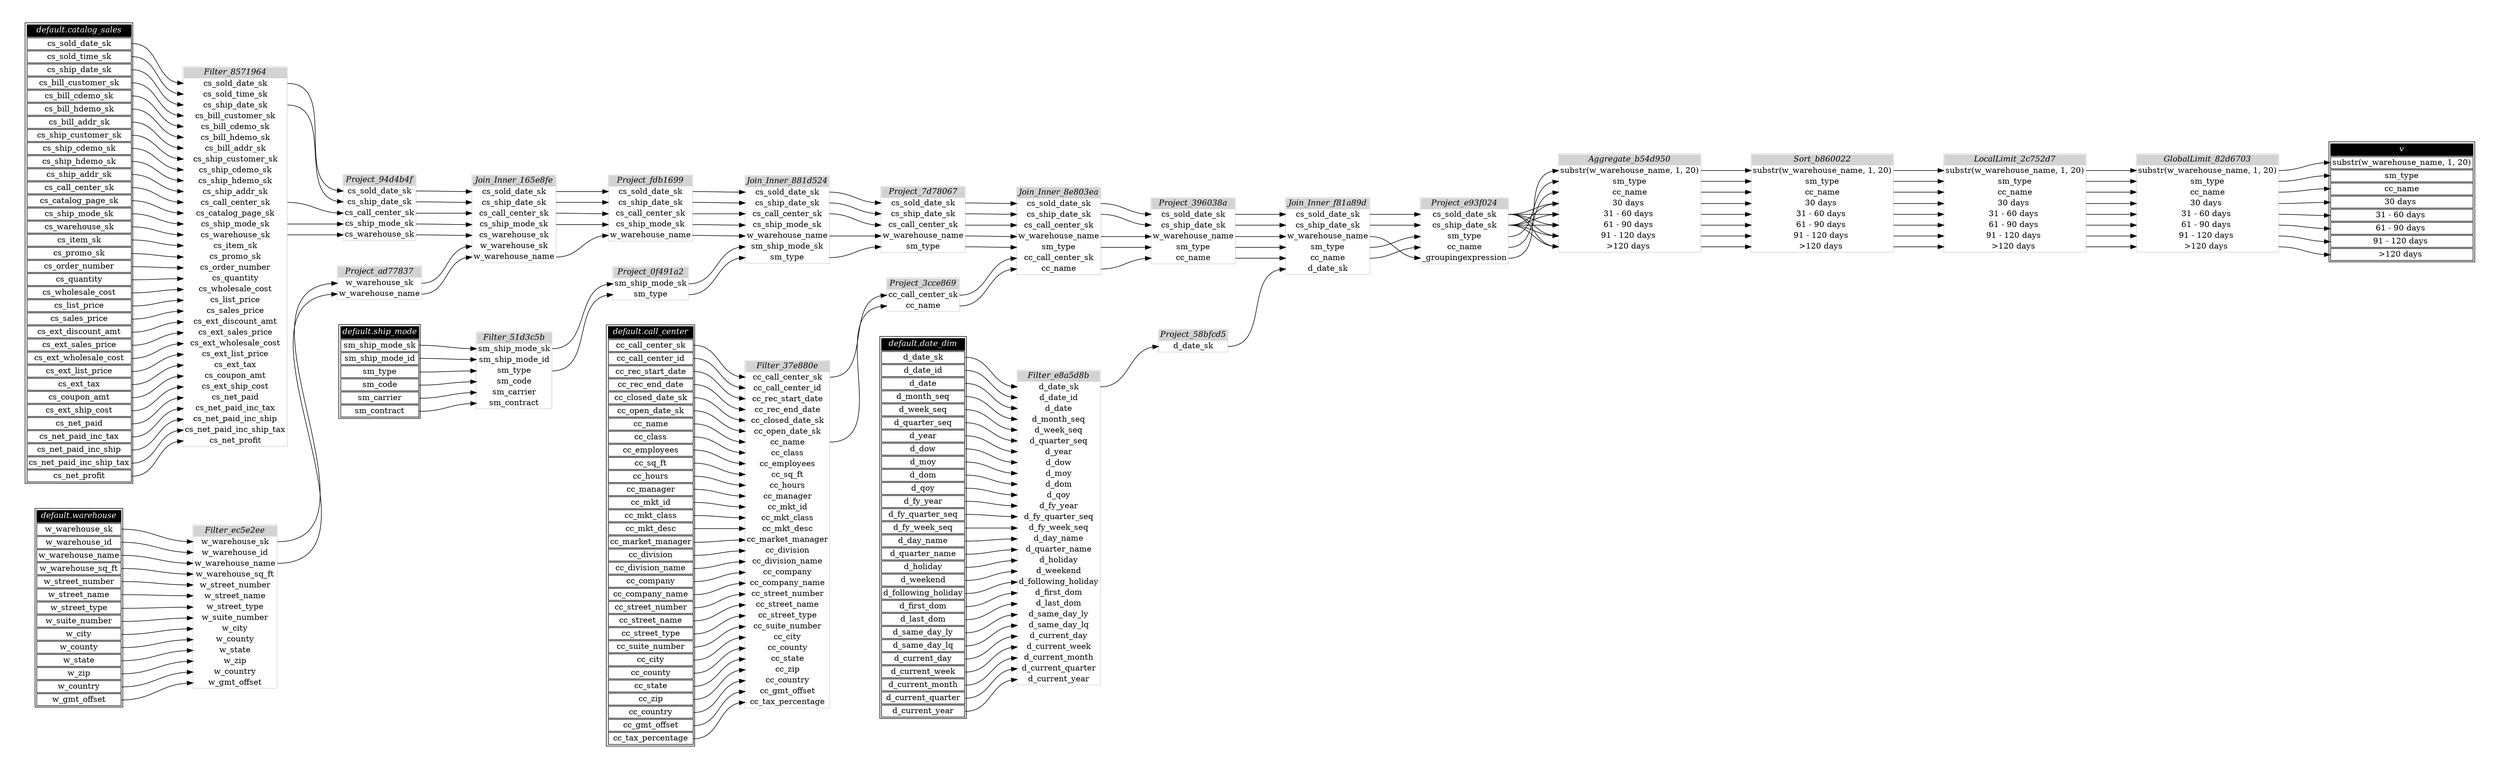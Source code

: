 // Automatically generated by TPCDSFlowTestSuite


digraph {
  graph [pad="0.5" nodesep="0.5" ranksep="1" fontname="Helvetica" rankdir=LR];
  node [shape=plaintext]

  
"Aggregate_b54d950" [label=<
<table color="lightgray" border="1" cellborder="0" cellspacing="0">
  <tr><td bgcolor="lightgray" port="nodeName"><i>Aggregate_b54d950</i></td></tr>
  <tr><td port="0">substr(w_warehouse_name, 1, 20)</td></tr>
<tr><td port="1">sm_type</td></tr>
<tr><td port="2">cc_name</td></tr>
<tr><td port="3">30 days </td></tr>
<tr><td port="4">31 - 60 days </td></tr>
<tr><td port="5">61 - 90 days </td></tr>
<tr><td port="6">91 - 120 days </td></tr>
<tr><td port="7">&gt;120 days </td></tr>
</table>>];
     

"Filter_37e880e" [label=<
<table color="lightgray" border="1" cellborder="0" cellspacing="0">
  <tr><td bgcolor="lightgray" port="nodeName"><i>Filter_37e880e</i></td></tr>
  <tr><td port="0">cc_call_center_sk</td></tr>
<tr><td port="1">cc_call_center_id</td></tr>
<tr><td port="2">cc_rec_start_date</td></tr>
<tr><td port="3">cc_rec_end_date</td></tr>
<tr><td port="4">cc_closed_date_sk</td></tr>
<tr><td port="5">cc_open_date_sk</td></tr>
<tr><td port="6">cc_name</td></tr>
<tr><td port="7">cc_class</td></tr>
<tr><td port="8">cc_employees</td></tr>
<tr><td port="9">cc_sq_ft</td></tr>
<tr><td port="10">cc_hours</td></tr>
<tr><td port="11">cc_manager</td></tr>
<tr><td port="12">cc_mkt_id</td></tr>
<tr><td port="13">cc_mkt_class</td></tr>
<tr><td port="14">cc_mkt_desc</td></tr>
<tr><td port="15">cc_market_manager</td></tr>
<tr><td port="16">cc_division</td></tr>
<tr><td port="17">cc_division_name</td></tr>
<tr><td port="18">cc_company</td></tr>
<tr><td port="19">cc_company_name</td></tr>
<tr><td port="20">cc_street_number</td></tr>
<tr><td port="21">cc_street_name</td></tr>
<tr><td port="22">cc_street_type</td></tr>
<tr><td port="23">cc_suite_number</td></tr>
<tr><td port="24">cc_city</td></tr>
<tr><td port="25">cc_county</td></tr>
<tr><td port="26">cc_state</td></tr>
<tr><td port="27">cc_zip</td></tr>
<tr><td port="28">cc_country</td></tr>
<tr><td port="29">cc_gmt_offset</td></tr>
<tr><td port="30">cc_tax_percentage</td></tr>
</table>>];
     

"Filter_51d3c5b" [label=<
<table color="lightgray" border="1" cellborder="0" cellspacing="0">
  <tr><td bgcolor="lightgray" port="nodeName"><i>Filter_51d3c5b</i></td></tr>
  <tr><td port="0">sm_ship_mode_sk</td></tr>
<tr><td port="1">sm_ship_mode_id</td></tr>
<tr><td port="2">sm_type</td></tr>
<tr><td port="3">sm_code</td></tr>
<tr><td port="4">sm_carrier</td></tr>
<tr><td port="5">sm_contract</td></tr>
</table>>];
     

"Filter_8571964" [label=<
<table color="lightgray" border="1" cellborder="0" cellspacing="0">
  <tr><td bgcolor="lightgray" port="nodeName"><i>Filter_8571964</i></td></tr>
  <tr><td port="0">cs_sold_date_sk</td></tr>
<tr><td port="1">cs_sold_time_sk</td></tr>
<tr><td port="2">cs_ship_date_sk</td></tr>
<tr><td port="3">cs_bill_customer_sk</td></tr>
<tr><td port="4">cs_bill_cdemo_sk</td></tr>
<tr><td port="5">cs_bill_hdemo_sk</td></tr>
<tr><td port="6">cs_bill_addr_sk</td></tr>
<tr><td port="7">cs_ship_customer_sk</td></tr>
<tr><td port="8">cs_ship_cdemo_sk</td></tr>
<tr><td port="9">cs_ship_hdemo_sk</td></tr>
<tr><td port="10">cs_ship_addr_sk</td></tr>
<tr><td port="11">cs_call_center_sk</td></tr>
<tr><td port="12">cs_catalog_page_sk</td></tr>
<tr><td port="13">cs_ship_mode_sk</td></tr>
<tr><td port="14">cs_warehouse_sk</td></tr>
<tr><td port="15">cs_item_sk</td></tr>
<tr><td port="16">cs_promo_sk</td></tr>
<tr><td port="17">cs_order_number</td></tr>
<tr><td port="18">cs_quantity</td></tr>
<tr><td port="19">cs_wholesale_cost</td></tr>
<tr><td port="20">cs_list_price</td></tr>
<tr><td port="21">cs_sales_price</td></tr>
<tr><td port="22">cs_ext_discount_amt</td></tr>
<tr><td port="23">cs_ext_sales_price</td></tr>
<tr><td port="24">cs_ext_wholesale_cost</td></tr>
<tr><td port="25">cs_ext_list_price</td></tr>
<tr><td port="26">cs_ext_tax</td></tr>
<tr><td port="27">cs_coupon_amt</td></tr>
<tr><td port="28">cs_ext_ship_cost</td></tr>
<tr><td port="29">cs_net_paid</td></tr>
<tr><td port="30">cs_net_paid_inc_tax</td></tr>
<tr><td port="31">cs_net_paid_inc_ship</td></tr>
<tr><td port="32">cs_net_paid_inc_ship_tax</td></tr>
<tr><td port="33">cs_net_profit</td></tr>
</table>>];
     

"Filter_e8a5d8b" [label=<
<table color="lightgray" border="1" cellborder="0" cellspacing="0">
  <tr><td bgcolor="lightgray" port="nodeName"><i>Filter_e8a5d8b</i></td></tr>
  <tr><td port="0">d_date_sk</td></tr>
<tr><td port="1">d_date_id</td></tr>
<tr><td port="2">d_date</td></tr>
<tr><td port="3">d_month_seq</td></tr>
<tr><td port="4">d_week_seq</td></tr>
<tr><td port="5">d_quarter_seq</td></tr>
<tr><td port="6">d_year</td></tr>
<tr><td port="7">d_dow</td></tr>
<tr><td port="8">d_moy</td></tr>
<tr><td port="9">d_dom</td></tr>
<tr><td port="10">d_qoy</td></tr>
<tr><td port="11">d_fy_year</td></tr>
<tr><td port="12">d_fy_quarter_seq</td></tr>
<tr><td port="13">d_fy_week_seq</td></tr>
<tr><td port="14">d_day_name</td></tr>
<tr><td port="15">d_quarter_name</td></tr>
<tr><td port="16">d_holiday</td></tr>
<tr><td port="17">d_weekend</td></tr>
<tr><td port="18">d_following_holiday</td></tr>
<tr><td port="19">d_first_dom</td></tr>
<tr><td port="20">d_last_dom</td></tr>
<tr><td port="21">d_same_day_ly</td></tr>
<tr><td port="22">d_same_day_lq</td></tr>
<tr><td port="23">d_current_day</td></tr>
<tr><td port="24">d_current_week</td></tr>
<tr><td port="25">d_current_month</td></tr>
<tr><td port="26">d_current_quarter</td></tr>
<tr><td port="27">d_current_year</td></tr>
</table>>];
     

"Filter_ec5e2ee" [label=<
<table color="lightgray" border="1" cellborder="0" cellspacing="0">
  <tr><td bgcolor="lightgray" port="nodeName"><i>Filter_ec5e2ee</i></td></tr>
  <tr><td port="0">w_warehouse_sk</td></tr>
<tr><td port="1">w_warehouse_id</td></tr>
<tr><td port="2">w_warehouse_name</td></tr>
<tr><td port="3">w_warehouse_sq_ft</td></tr>
<tr><td port="4">w_street_number</td></tr>
<tr><td port="5">w_street_name</td></tr>
<tr><td port="6">w_street_type</td></tr>
<tr><td port="7">w_suite_number</td></tr>
<tr><td port="8">w_city</td></tr>
<tr><td port="9">w_county</td></tr>
<tr><td port="10">w_state</td></tr>
<tr><td port="11">w_zip</td></tr>
<tr><td port="12">w_country</td></tr>
<tr><td port="13">w_gmt_offset</td></tr>
</table>>];
     

"GlobalLimit_82d6703" [label=<
<table color="lightgray" border="1" cellborder="0" cellspacing="0">
  <tr><td bgcolor="lightgray" port="nodeName"><i>GlobalLimit_82d6703</i></td></tr>
  <tr><td port="0">substr(w_warehouse_name, 1, 20)</td></tr>
<tr><td port="1">sm_type</td></tr>
<tr><td port="2">cc_name</td></tr>
<tr><td port="3">30 days </td></tr>
<tr><td port="4">31 - 60 days </td></tr>
<tr><td port="5">61 - 90 days </td></tr>
<tr><td port="6">91 - 120 days </td></tr>
<tr><td port="7">&gt;120 days </td></tr>
</table>>];
     

"Join_Inner_165e8fe" [label=<
<table color="lightgray" border="1" cellborder="0" cellspacing="0">
  <tr><td bgcolor="lightgray" port="nodeName"><i>Join_Inner_165e8fe</i></td></tr>
  <tr><td port="0">cs_sold_date_sk</td></tr>
<tr><td port="1">cs_ship_date_sk</td></tr>
<tr><td port="2">cs_call_center_sk</td></tr>
<tr><td port="3">cs_ship_mode_sk</td></tr>
<tr><td port="4">cs_warehouse_sk</td></tr>
<tr><td port="5">w_warehouse_sk</td></tr>
<tr><td port="6">w_warehouse_name</td></tr>
</table>>];
     

"Join_Inner_881d524" [label=<
<table color="lightgray" border="1" cellborder="0" cellspacing="0">
  <tr><td bgcolor="lightgray" port="nodeName"><i>Join_Inner_881d524</i></td></tr>
  <tr><td port="0">cs_sold_date_sk</td></tr>
<tr><td port="1">cs_ship_date_sk</td></tr>
<tr><td port="2">cs_call_center_sk</td></tr>
<tr><td port="3">cs_ship_mode_sk</td></tr>
<tr><td port="4">w_warehouse_name</td></tr>
<tr><td port="5">sm_ship_mode_sk</td></tr>
<tr><td port="6">sm_type</td></tr>
</table>>];
     

"Join_Inner_8e803ea" [label=<
<table color="lightgray" border="1" cellborder="0" cellspacing="0">
  <tr><td bgcolor="lightgray" port="nodeName"><i>Join_Inner_8e803ea</i></td></tr>
  <tr><td port="0">cs_sold_date_sk</td></tr>
<tr><td port="1">cs_ship_date_sk</td></tr>
<tr><td port="2">cs_call_center_sk</td></tr>
<tr><td port="3">w_warehouse_name</td></tr>
<tr><td port="4">sm_type</td></tr>
<tr><td port="5">cc_call_center_sk</td></tr>
<tr><td port="6">cc_name</td></tr>
</table>>];
     

"Join_Inner_f81a89d" [label=<
<table color="lightgray" border="1" cellborder="0" cellspacing="0">
  <tr><td bgcolor="lightgray" port="nodeName"><i>Join_Inner_f81a89d</i></td></tr>
  <tr><td port="0">cs_sold_date_sk</td></tr>
<tr><td port="1">cs_ship_date_sk</td></tr>
<tr><td port="2">w_warehouse_name</td></tr>
<tr><td port="3">sm_type</td></tr>
<tr><td port="4">cc_name</td></tr>
<tr><td port="5">d_date_sk</td></tr>
</table>>];
     

"LocalLimit_2c752d7" [label=<
<table color="lightgray" border="1" cellborder="0" cellspacing="0">
  <tr><td bgcolor="lightgray" port="nodeName"><i>LocalLimit_2c752d7</i></td></tr>
  <tr><td port="0">substr(w_warehouse_name, 1, 20)</td></tr>
<tr><td port="1">sm_type</td></tr>
<tr><td port="2">cc_name</td></tr>
<tr><td port="3">30 days </td></tr>
<tr><td port="4">31 - 60 days </td></tr>
<tr><td port="5">61 - 90 days </td></tr>
<tr><td port="6">91 - 120 days </td></tr>
<tr><td port="7">&gt;120 days </td></tr>
</table>>];
     

"Project_0f491a2" [label=<
<table color="lightgray" border="1" cellborder="0" cellspacing="0">
  <tr><td bgcolor="lightgray" port="nodeName"><i>Project_0f491a2</i></td></tr>
  <tr><td port="0">sm_ship_mode_sk</td></tr>
<tr><td port="1">sm_type</td></tr>
</table>>];
     

"Project_396038a" [label=<
<table color="lightgray" border="1" cellborder="0" cellspacing="0">
  <tr><td bgcolor="lightgray" port="nodeName"><i>Project_396038a</i></td></tr>
  <tr><td port="0">cs_sold_date_sk</td></tr>
<tr><td port="1">cs_ship_date_sk</td></tr>
<tr><td port="2">w_warehouse_name</td></tr>
<tr><td port="3">sm_type</td></tr>
<tr><td port="4">cc_name</td></tr>
</table>>];
     

"Project_3cce869" [label=<
<table color="lightgray" border="1" cellborder="0" cellspacing="0">
  <tr><td bgcolor="lightgray" port="nodeName"><i>Project_3cce869</i></td></tr>
  <tr><td port="0">cc_call_center_sk</td></tr>
<tr><td port="1">cc_name</td></tr>
</table>>];
     

"Project_58bfcd5" [label=<
<table color="lightgray" border="1" cellborder="0" cellspacing="0">
  <tr><td bgcolor="lightgray" port="nodeName"><i>Project_58bfcd5</i></td></tr>
  <tr><td port="0">d_date_sk</td></tr>
</table>>];
     

"Project_7d78067" [label=<
<table color="lightgray" border="1" cellborder="0" cellspacing="0">
  <tr><td bgcolor="lightgray" port="nodeName"><i>Project_7d78067</i></td></tr>
  <tr><td port="0">cs_sold_date_sk</td></tr>
<tr><td port="1">cs_ship_date_sk</td></tr>
<tr><td port="2">cs_call_center_sk</td></tr>
<tr><td port="3">w_warehouse_name</td></tr>
<tr><td port="4">sm_type</td></tr>
</table>>];
     

"Project_94d4b4f" [label=<
<table color="lightgray" border="1" cellborder="0" cellspacing="0">
  <tr><td bgcolor="lightgray" port="nodeName"><i>Project_94d4b4f</i></td></tr>
  <tr><td port="0">cs_sold_date_sk</td></tr>
<tr><td port="1">cs_ship_date_sk</td></tr>
<tr><td port="2">cs_call_center_sk</td></tr>
<tr><td port="3">cs_ship_mode_sk</td></tr>
<tr><td port="4">cs_warehouse_sk</td></tr>
</table>>];
     

"Project_ad77837" [label=<
<table color="lightgray" border="1" cellborder="0" cellspacing="0">
  <tr><td bgcolor="lightgray" port="nodeName"><i>Project_ad77837</i></td></tr>
  <tr><td port="0">w_warehouse_sk</td></tr>
<tr><td port="1">w_warehouse_name</td></tr>
</table>>];
     

"Project_e93f024" [label=<
<table color="lightgray" border="1" cellborder="0" cellspacing="0">
  <tr><td bgcolor="lightgray" port="nodeName"><i>Project_e93f024</i></td></tr>
  <tr><td port="0">cs_sold_date_sk</td></tr>
<tr><td port="1">cs_ship_date_sk</td></tr>
<tr><td port="2">sm_type</td></tr>
<tr><td port="3">cc_name</td></tr>
<tr><td port="4">_groupingexpression</td></tr>
</table>>];
     

"Project_fdb1699" [label=<
<table color="lightgray" border="1" cellborder="0" cellspacing="0">
  <tr><td bgcolor="lightgray" port="nodeName"><i>Project_fdb1699</i></td></tr>
  <tr><td port="0">cs_sold_date_sk</td></tr>
<tr><td port="1">cs_ship_date_sk</td></tr>
<tr><td port="2">cs_call_center_sk</td></tr>
<tr><td port="3">cs_ship_mode_sk</td></tr>
<tr><td port="4">w_warehouse_name</td></tr>
</table>>];
     

"Sort_b860022" [label=<
<table color="lightgray" border="1" cellborder="0" cellspacing="0">
  <tr><td bgcolor="lightgray" port="nodeName"><i>Sort_b860022</i></td></tr>
  <tr><td port="0">substr(w_warehouse_name, 1, 20)</td></tr>
<tr><td port="1">sm_type</td></tr>
<tr><td port="2">cc_name</td></tr>
<tr><td port="3">30 days </td></tr>
<tr><td port="4">31 - 60 days </td></tr>
<tr><td port="5">61 - 90 days </td></tr>
<tr><td port="6">91 - 120 days </td></tr>
<tr><td port="7">&gt;120 days </td></tr>
</table>>];
     

"default.call_center" [color="black" label=<
<table>
  <tr><td bgcolor="black" port="nodeName"><i><font color="white">default.call_center</font></i></td></tr>
  <tr><td port="0">cc_call_center_sk</td></tr>
<tr><td port="1">cc_call_center_id</td></tr>
<tr><td port="2">cc_rec_start_date</td></tr>
<tr><td port="3">cc_rec_end_date</td></tr>
<tr><td port="4">cc_closed_date_sk</td></tr>
<tr><td port="5">cc_open_date_sk</td></tr>
<tr><td port="6">cc_name</td></tr>
<tr><td port="7">cc_class</td></tr>
<tr><td port="8">cc_employees</td></tr>
<tr><td port="9">cc_sq_ft</td></tr>
<tr><td port="10">cc_hours</td></tr>
<tr><td port="11">cc_manager</td></tr>
<tr><td port="12">cc_mkt_id</td></tr>
<tr><td port="13">cc_mkt_class</td></tr>
<tr><td port="14">cc_mkt_desc</td></tr>
<tr><td port="15">cc_market_manager</td></tr>
<tr><td port="16">cc_division</td></tr>
<tr><td port="17">cc_division_name</td></tr>
<tr><td port="18">cc_company</td></tr>
<tr><td port="19">cc_company_name</td></tr>
<tr><td port="20">cc_street_number</td></tr>
<tr><td port="21">cc_street_name</td></tr>
<tr><td port="22">cc_street_type</td></tr>
<tr><td port="23">cc_suite_number</td></tr>
<tr><td port="24">cc_city</td></tr>
<tr><td port="25">cc_county</td></tr>
<tr><td port="26">cc_state</td></tr>
<tr><td port="27">cc_zip</td></tr>
<tr><td port="28">cc_country</td></tr>
<tr><td port="29">cc_gmt_offset</td></tr>
<tr><td port="30">cc_tax_percentage</td></tr>
</table>>];
     

"default.catalog_sales" [color="black" label=<
<table>
  <tr><td bgcolor="black" port="nodeName"><i><font color="white">default.catalog_sales</font></i></td></tr>
  <tr><td port="0">cs_sold_date_sk</td></tr>
<tr><td port="1">cs_sold_time_sk</td></tr>
<tr><td port="2">cs_ship_date_sk</td></tr>
<tr><td port="3">cs_bill_customer_sk</td></tr>
<tr><td port="4">cs_bill_cdemo_sk</td></tr>
<tr><td port="5">cs_bill_hdemo_sk</td></tr>
<tr><td port="6">cs_bill_addr_sk</td></tr>
<tr><td port="7">cs_ship_customer_sk</td></tr>
<tr><td port="8">cs_ship_cdemo_sk</td></tr>
<tr><td port="9">cs_ship_hdemo_sk</td></tr>
<tr><td port="10">cs_ship_addr_sk</td></tr>
<tr><td port="11">cs_call_center_sk</td></tr>
<tr><td port="12">cs_catalog_page_sk</td></tr>
<tr><td port="13">cs_ship_mode_sk</td></tr>
<tr><td port="14">cs_warehouse_sk</td></tr>
<tr><td port="15">cs_item_sk</td></tr>
<tr><td port="16">cs_promo_sk</td></tr>
<tr><td port="17">cs_order_number</td></tr>
<tr><td port="18">cs_quantity</td></tr>
<tr><td port="19">cs_wholesale_cost</td></tr>
<tr><td port="20">cs_list_price</td></tr>
<tr><td port="21">cs_sales_price</td></tr>
<tr><td port="22">cs_ext_discount_amt</td></tr>
<tr><td port="23">cs_ext_sales_price</td></tr>
<tr><td port="24">cs_ext_wholesale_cost</td></tr>
<tr><td port="25">cs_ext_list_price</td></tr>
<tr><td port="26">cs_ext_tax</td></tr>
<tr><td port="27">cs_coupon_amt</td></tr>
<tr><td port="28">cs_ext_ship_cost</td></tr>
<tr><td port="29">cs_net_paid</td></tr>
<tr><td port="30">cs_net_paid_inc_tax</td></tr>
<tr><td port="31">cs_net_paid_inc_ship</td></tr>
<tr><td port="32">cs_net_paid_inc_ship_tax</td></tr>
<tr><td port="33">cs_net_profit</td></tr>
</table>>];
     

"default.date_dim" [color="black" label=<
<table>
  <tr><td bgcolor="black" port="nodeName"><i><font color="white">default.date_dim</font></i></td></tr>
  <tr><td port="0">d_date_sk</td></tr>
<tr><td port="1">d_date_id</td></tr>
<tr><td port="2">d_date</td></tr>
<tr><td port="3">d_month_seq</td></tr>
<tr><td port="4">d_week_seq</td></tr>
<tr><td port="5">d_quarter_seq</td></tr>
<tr><td port="6">d_year</td></tr>
<tr><td port="7">d_dow</td></tr>
<tr><td port="8">d_moy</td></tr>
<tr><td port="9">d_dom</td></tr>
<tr><td port="10">d_qoy</td></tr>
<tr><td port="11">d_fy_year</td></tr>
<tr><td port="12">d_fy_quarter_seq</td></tr>
<tr><td port="13">d_fy_week_seq</td></tr>
<tr><td port="14">d_day_name</td></tr>
<tr><td port="15">d_quarter_name</td></tr>
<tr><td port="16">d_holiday</td></tr>
<tr><td port="17">d_weekend</td></tr>
<tr><td port="18">d_following_holiday</td></tr>
<tr><td port="19">d_first_dom</td></tr>
<tr><td port="20">d_last_dom</td></tr>
<tr><td port="21">d_same_day_ly</td></tr>
<tr><td port="22">d_same_day_lq</td></tr>
<tr><td port="23">d_current_day</td></tr>
<tr><td port="24">d_current_week</td></tr>
<tr><td port="25">d_current_month</td></tr>
<tr><td port="26">d_current_quarter</td></tr>
<tr><td port="27">d_current_year</td></tr>
</table>>];
     

"default.ship_mode" [color="black" label=<
<table>
  <tr><td bgcolor="black" port="nodeName"><i><font color="white">default.ship_mode</font></i></td></tr>
  <tr><td port="0">sm_ship_mode_sk</td></tr>
<tr><td port="1">sm_ship_mode_id</td></tr>
<tr><td port="2">sm_type</td></tr>
<tr><td port="3">sm_code</td></tr>
<tr><td port="4">sm_carrier</td></tr>
<tr><td port="5">sm_contract</td></tr>
</table>>];
     

"default.warehouse" [color="black" label=<
<table>
  <tr><td bgcolor="black" port="nodeName"><i><font color="white">default.warehouse</font></i></td></tr>
  <tr><td port="0">w_warehouse_sk</td></tr>
<tr><td port="1">w_warehouse_id</td></tr>
<tr><td port="2">w_warehouse_name</td></tr>
<tr><td port="3">w_warehouse_sq_ft</td></tr>
<tr><td port="4">w_street_number</td></tr>
<tr><td port="5">w_street_name</td></tr>
<tr><td port="6">w_street_type</td></tr>
<tr><td port="7">w_suite_number</td></tr>
<tr><td port="8">w_city</td></tr>
<tr><td port="9">w_county</td></tr>
<tr><td port="10">w_state</td></tr>
<tr><td port="11">w_zip</td></tr>
<tr><td port="12">w_country</td></tr>
<tr><td port="13">w_gmt_offset</td></tr>
</table>>];
     

"v" [color="black" label=<
<table>
  <tr><td bgcolor="black" port="nodeName"><i><font color="white">v</font></i></td></tr>
  <tr><td port="0">substr(w_warehouse_name, 1, 20)</td></tr>
<tr><td port="1">sm_type</td></tr>
<tr><td port="2">cc_name</td></tr>
<tr><td port="3">30 days </td></tr>
<tr><td port="4">31 - 60 days </td></tr>
<tr><td port="5">61 - 90 days </td></tr>
<tr><td port="6">91 - 120 days </td></tr>
<tr><td port="7">&gt;120 days </td></tr>
</table>>];
     
  "Aggregate_b54d950":0 -> "Sort_b860022":0;
"Aggregate_b54d950":1 -> "Sort_b860022":1;
"Aggregate_b54d950":2 -> "Sort_b860022":2;
"Aggregate_b54d950":3 -> "Sort_b860022":3;
"Aggregate_b54d950":4 -> "Sort_b860022":4;
"Aggregate_b54d950":5 -> "Sort_b860022":5;
"Aggregate_b54d950":6 -> "Sort_b860022":6;
"Aggregate_b54d950":7 -> "Sort_b860022":7;
"Filter_37e880e":0 -> "Project_3cce869":0;
"Filter_37e880e":6 -> "Project_3cce869":1;
"Filter_51d3c5b":0 -> "Project_0f491a2":0;
"Filter_51d3c5b":2 -> "Project_0f491a2":1;
"Filter_8571964":0 -> "Project_94d4b4f":0;
"Filter_8571964":11 -> "Project_94d4b4f":2;
"Filter_8571964":13 -> "Project_94d4b4f":3;
"Filter_8571964":14 -> "Project_94d4b4f":4;
"Filter_8571964":2 -> "Project_94d4b4f":1;
"Filter_e8a5d8b":0 -> "Project_58bfcd5":0;
"Filter_ec5e2ee":0 -> "Project_ad77837":0;
"Filter_ec5e2ee":2 -> "Project_ad77837":1;
"GlobalLimit_82d6703":0 -> "v":0;
"GlobalLimit_82d6703":1 -> "v":1;
"GlobalLimit_82d6703":2 -> "v":2;
"GlobalLimit_82d6703":3 -> "v":3;
"GlobalLimit_82d6703":4 -> "v":4;
"GlobalLimit_82d6703":5 -> "v":5;
"GlobalLimit_82d6703":6 -> "v":6;
"GlobalLimit_82d6703":7 -> "v":7;
"Join_Inner_165e8fe":0 -> "Project_fdb1699":0;
"Join_Inner_165e8fe":1 -> "Project_fdb1699":1;
"Join_Inner_165e8fe":2 -> "Project_fdb1699":2;
"Join_Inner_165e8fe":3 -> "Project_fdb1699":3;
"Join_Inner_165e8fe":6 -> "Project_fdb1699":4;
"Join_Inner_881d524":0 -> "Project_7d78067":0;
"Join_Inner_881d524":1 -> "Project_7d78067":1;
"Join_Inner_881d524":2 -> "Project_7d78067":2;
"Join_Inner_881d524":4 -> "Project_7d78067":3;
"Join_Inner_881d524":6 -> "Project_7d78067":4;
"Join_Inner_8e803ea":0 -> "Project_396038a":0;
"Join_Inner_8e803ea":1 -> "Project_396038a":1;
"Join_Inner_8e803ea":3 -> "Project_396038a":2;
"Join_Inner_8e803ea":4 -> "Project_396038a":3;
"Join_Inner_8e803ea":6 -> "Project_396038a":4;
"Join_Inner_f81a89d":0 -> "Project_e93f024":0;
"Join_Inner_f81a89d":1 -> "Project_e93f024":1;
"Join_Inner_f81a89d":2 -> "Project_e93f024":4;
"Join_Inner_f81a89d":3 -> "Project_e93f024":2;
"Join_Inner_f81a89d":4 -> "Project_e93f024":3;
"LocalLimit_2c752d7":0 -> "GlobalLimit_82d6703":0;
"LocalLimit_2c752d7":1 -> "GlobalLimit_82d6703":1;
"LocalLimit_2c752d7":2 -> "GlobalLimit_82d6703":2;
"LocalLimit_2c752d7":3 -> "GlobalLimit_82d6703":3;
"LocalLimit_2c752d7":4 -> "GlobalLimit_82d6703":4;
"LocalLimit_2c752d7":5 -> "GlobalLimit_82d6703":5;
"LocalLimit_2c752d7":6 -> "GlobalLimit_82d6703":6;
"LocalLimit_2c752d7":7 -> "GlobalLimit_82d6703":7;
"Project_0f491a2":0 -> "Join_Inner_881d524":5;
"Project_0f491a2":1 -> "Join_Inner_881d524":6;
"Project_396038a":0 -> "Join_Inner_f81a89d":0;
"Project_396038a":1 -> "Join_Inner_f81a89d":1;
"Project_396038a":2 -> "Join_Inner_f81a89d":2;
"Project_396038a":3 -> "Join_Inner_f81a89d":3;
"Project_396038a":4 -> "Join_Inner_f81a89d":4;
"Project_3cce869":0 -> "Join_Inner_8e803ea":5;
"Project_3cce869":1 -> "Join_Inner_8e803ea":6;
"Project_58bfcd5":0 -> "Join_Inner_f81a89d":5;
"Project_7d78067":0 -> "Join_Inner_8e803ea":0;
"Project_7d78067":1 -> "Join_Inner_8e803ea":1;
"Project_7d78067":2 -> "Join_Inner_8e803ea":2;
"Project_7d78067":3 -> "Join_Inner_8e803ea":3;
"Project_7d78067":4 -> "Join_Inner_8e803ea":4;
"Project_94d4b4f":0 -> "Join_Inner_165e8fe":0;
"Project_94d4b4f":1 -> "Join_Inner_165e8fe":1;
"Project_94d4b4f":2 -> "Join_Inner_165e8fe":2;
"Project_94d4b4f":3 -> "Join_Inner_165e8fe":3;
"Project_94d4b4f":4 -> "Join_Inner_165e8fe":4;
"Project_ad77837":0 -> "Join_Inner_165e8fe":5;
"Project_ad77837":1 -> "Join_Inner_165e8fe":6;
"Project_e93f024":0 -> "Aggregate_b54d950":3;
"Project_e93f024":0 -> "Aggregate_b54d950":4;
"Project_e93f024":0 -> "Aggregate_b54d950":5;
"Project_e93f024":0 -> "Aggregate_b54d950":6;
"Project_e93f024":0 -> "Aggregate_b54d950":7;
"Project_e93f024":1 -> "Aggregate_b54d950":3;
"Project_e93f024":1 -> "Aggregate_b54d950":4;
"Project_e93f024":1 -> "Aggregate_b54d950":5;
"Project_e93f024":1 -> "Aggregate_b54d950":6;
"Project_e93f024":1 -> "Aggregate_b54d950":7;
"Project_e93f024":2 -> "Aggregate_b54d950":1;
"Project_e93f024":3 -> "Aggregate_b54d950":2;
"Project_e93f024":4 -> "Aggregate_b54d950":0;
"Project_fdb1699":0 -> "Join_Inner_881d524":0;
"Project_fdb1699":1 -> "Join_Inner_881d524":1;
"Project_fdb1699":2 -> "Join_Inner_881d524":2;
"Project_fdb1699":3 -> "Join_Inner_881d524":3;
"Project_fdb1699":4 -> "Join_Inner_881d524":4;
"Sort_b860022":0 -> "LocalLimit_2c752d7":0;
"Sort_b860022":1 -> "LocalLimit_2c752d7":1;
"Sort_b860022":2 -> "LocalLimit_2c752d7":2;
"Sort_b860022":3 -> "LocalLimit_2c752d7":3;
"Sort_b860022":4 -> "LocalLimit_2c752d7":4;
"Sort_b860022":5 -> "LocalLimit_2c752d7":5;
"Sort_b860022":6 -> "LocalLimit_2c752d7":6;
"Sort_b860022":7 -> "LocalLimit_2c752d7":7;
"default.call_center":0 -> "Filter_37e880e":0;
"default.call_center":1 -> "Filter_37e880e":1;
"default.call_center":10 -> "Filter_37e880e":10;
"default.call_center":11 -> "Filter_37e880e":11;
"default.call_center":12 -> "Filter_37e880e":12;
"default.call_center":13 -> "Filter_37e880e":13;
"default.call_center":14 -> "Filter_37e880e":14;
"default.call_center":15 -> "Filter_37e880e":15;
"default.call_center":16 -> "Filter_37e880e":16;
"default.call_center":17 -> "Filter_37e880e":17;
"default.call_center":18 -> "Filter_37e880e":18;
"default.call_center":19 -> "Filter_37e880e":19;
"default.call_center":2 -> "Filter_37e880e":2;
"default.call_center":20 -> "Filter_37e880e":20;
"default.call_center":21 -> "Filter_37e880e":21;
"default.call_center":22 -> "Filter_37e880e":22;
"default.call_center":23 -> "Filter_37e880e":23;
"default.call_center":24 -> "Filter_37e880e":24;
"default.call_center":25 -> "Filter_37e880e":25;
"default.call_center":26 -> "Filter_37e880e":26;
"default.call_center":27 -> "Filter_37e880e":27;
"default.call_center":28 -> "Filter_37e880e":28;
"default.call_center":29 -> "Filter_37e880e":29;
"default.call_center":3 -> "Filter_37e880e":3;
"default.call_center":30 -> "Filter_37e880e":30;
"default.call_center":4 -> "Filter_37e880e":4;
"default.call_center":5 -> "Filter_37e880e":5;
"default.call_center":6 -> "Filter_37e880e":6;
"default.call_center":7 -> "Filter_37e880e":7;
"default.call_center":8 -> "Filter_37e880e":8;
"default.call_center":9 -> "Filter_37e880e":9;
"default.catalog_sales":0 -> "Filter_8571964":0;
"default.catalog_sales":1 -> "Filter_8571964":1;
"default.catalog_sales":10 -> "Filter_8571964":10;
"default.catalog_sales":11 -> "Filter_8571964":11;
"default.catalog_sales":12 -> "Filter_8571964":12;
"default.catalog_sales":13 -> "Filter_8571964":13;
"default.catalog_sales":14 -> "Filter_8571964":14;
"default.catalog_sales":15 -> "Filter_8571964":15;
"default.catalog_sales":16 -> "Filter_8571964":16;
"default.catalog_sales":17 -> "Filter_8571964":17;
"default.catalog_sales":18 -> "Filter_8571964":18;
"default.catalog_sales":19 -> "Filter_8571964":19;
"default.catalog_sales":2 -> "Filter_8571964":2;
"default.catalog_sales":20 -> "Filter_8571964":20;
"default.catalog_sales":21 -> "Filter_8571964":21;
"default.catalog_sales":22 -> "Filter_8571964":22;
"default.catalog_sales":23 -> "Filter_8571964":23;
"default.catalog_sales":24 -> "Filter_8571964":24;
"default.catalog_sales":25 -> "Filter_8571964":25;
"default.catalog_sales":26 -> "Filter_8571964":26;
"default.catalog_sales":27 -> "Filter_8571964":27;
"default.catalog_sales":28 -> "Filter_8571964":28;
"default.catalog_sales":29 -> "Filter_8571964":29;
"default.catalog_sales":3 -> "Filter_8571964":3;
"default.catalog_sales":30 -> "Filter_8571964":30;
"default.catalog_sales":31 -> "Filter_8571964":31;
"default.catalog_sales":32 -> "Filter_8571964":32;
"default.catalog_sales":33 -> "Filter_8571964":33;
"default.catalog_sales":4 -> "Filter_8571964":4;
"default.catalog_sales":5 -> "Filter_8571964":5;
"default.catalog_sales":6 -> "Filter_8571964":6;
"default.catalog_sales":7 -> "Filter_8571964":7;
"default.catalog_sales":8 -> "Filter_8571964":8;
"default.catalog_sales":9 -> "Filter_8571964":9;
"default.date_dim":0 -> "Filter_e8a5d8b":0;
"default.date_dim":1 -> "Filter_e8a5d8b":1;
"default.date_dim":10 -> "Filter_e8a5d8b":10;
"default.date_dim":11 -> "Filter_e8a5d8b":11;
"default.date_dim":12 -> "Filter_e8a5d8b":12;
"default.date_dim":13 -> "Filter_e8a5d8b":13;
"default.date_dim":14 -> "Filter_e8a5d8b":14;
"default.date_dim":15 -> "Filter_e8a5d8b":15;
"default.date_dim":16 -> "Filter_e8a5d8b":16;
"default.date_dim":17 -> "Filter_e8a5d8b":17;
"default.date_dim":18 -> "Filter_e8a5d8b":18;
"default.date_dim":19 -> "Filter_e8a5d8b":19;
"default.date_dim":2 -> "Filter_e8a5d8b":2;
"default.date_dim":20 -> "Filter_e8a5d8b":20;
"default.date_dim":21 -> "Filter_e8a5d8b":21;
"default.date_dim":22 -> "Filter_e8a5d8b":22;
"default.date_dim":23 -> "Filter_e8a5d8b":23;
"default.date_dim":24 -> "Filter_e8a5d8b":24;
"default.date_dim":25 -> "Filter_e8a5d8b":25;
"default.date_dim":26 -> "Filter_e8a5d8b":26;
"default.date_dim":27 -> "Filter_e8a5d8b":27;
"default.date_dim":3 -> "Filter_e8a5d8b":3;
"default.date_dim":4 -> "Filter_e8a5d8b":4;
"default.date_dim":5 -> "Filter_e8a5d8b":5;
"default.date_dim":6 -> "Filter_e8a5d8b":6;
"default.date_dim":7 -> "Filter_e8a5d8b":7;
"default.date_dim":8 -> "Filter_e8a5d8b":8;
"default.date_dim":9 -> "Filter_e8a5d8b":9;
"default.ship_mode":0 -> "Filter_51d3c5b":0;
"default.ship_mode":1 -> "Filter_51d3c5b":1;
"default.ship_mode":2 -> "Filter_51d3c5b":2;
"default.ship_mode":3 -> "Filter_51d3c5b":3;
"default.ship_mode":4 -> "Filter_51d3c5b":4;
"default.ship_mode":5 -> "Filter_51d3c5b":5;
"default.warehouse":0 -> "Filter_ec5e2ee":0;
"default.warehouse":1 -> "Filter_ec5e2ee":1;
"default.warehouse":10 -> "Filter_ec5e2ee":10;
"default.warehouse":11 -> "Filter_ec5e2ee":11;
"default.warehouse":12 -> "Filter_ec5e2ee":12;
"default.warehouse":13 -> "Filter_ec5e2ee":13;
"default.warehouse":2 -> "Filter_ec5e2ee":2;
"default.warehouse":3 -> "Filter_ec5e2ee":3;
"default.warehouse":4 -> "Filter_ec5e2ee":4;
"default.warehouse":5 -> "Filter_ec5e2ee":5;
"default.warehouse":6 -> "Filter_ec5e2ee":6;
"default.warehouse":7 -> "Filter_ec5e2ee":7;
"default.warehouse":8 -> "Filter_ec5e2ee":8;
"default.warehouse":9 -> "Filter_ec5e2ee":9;
}
       